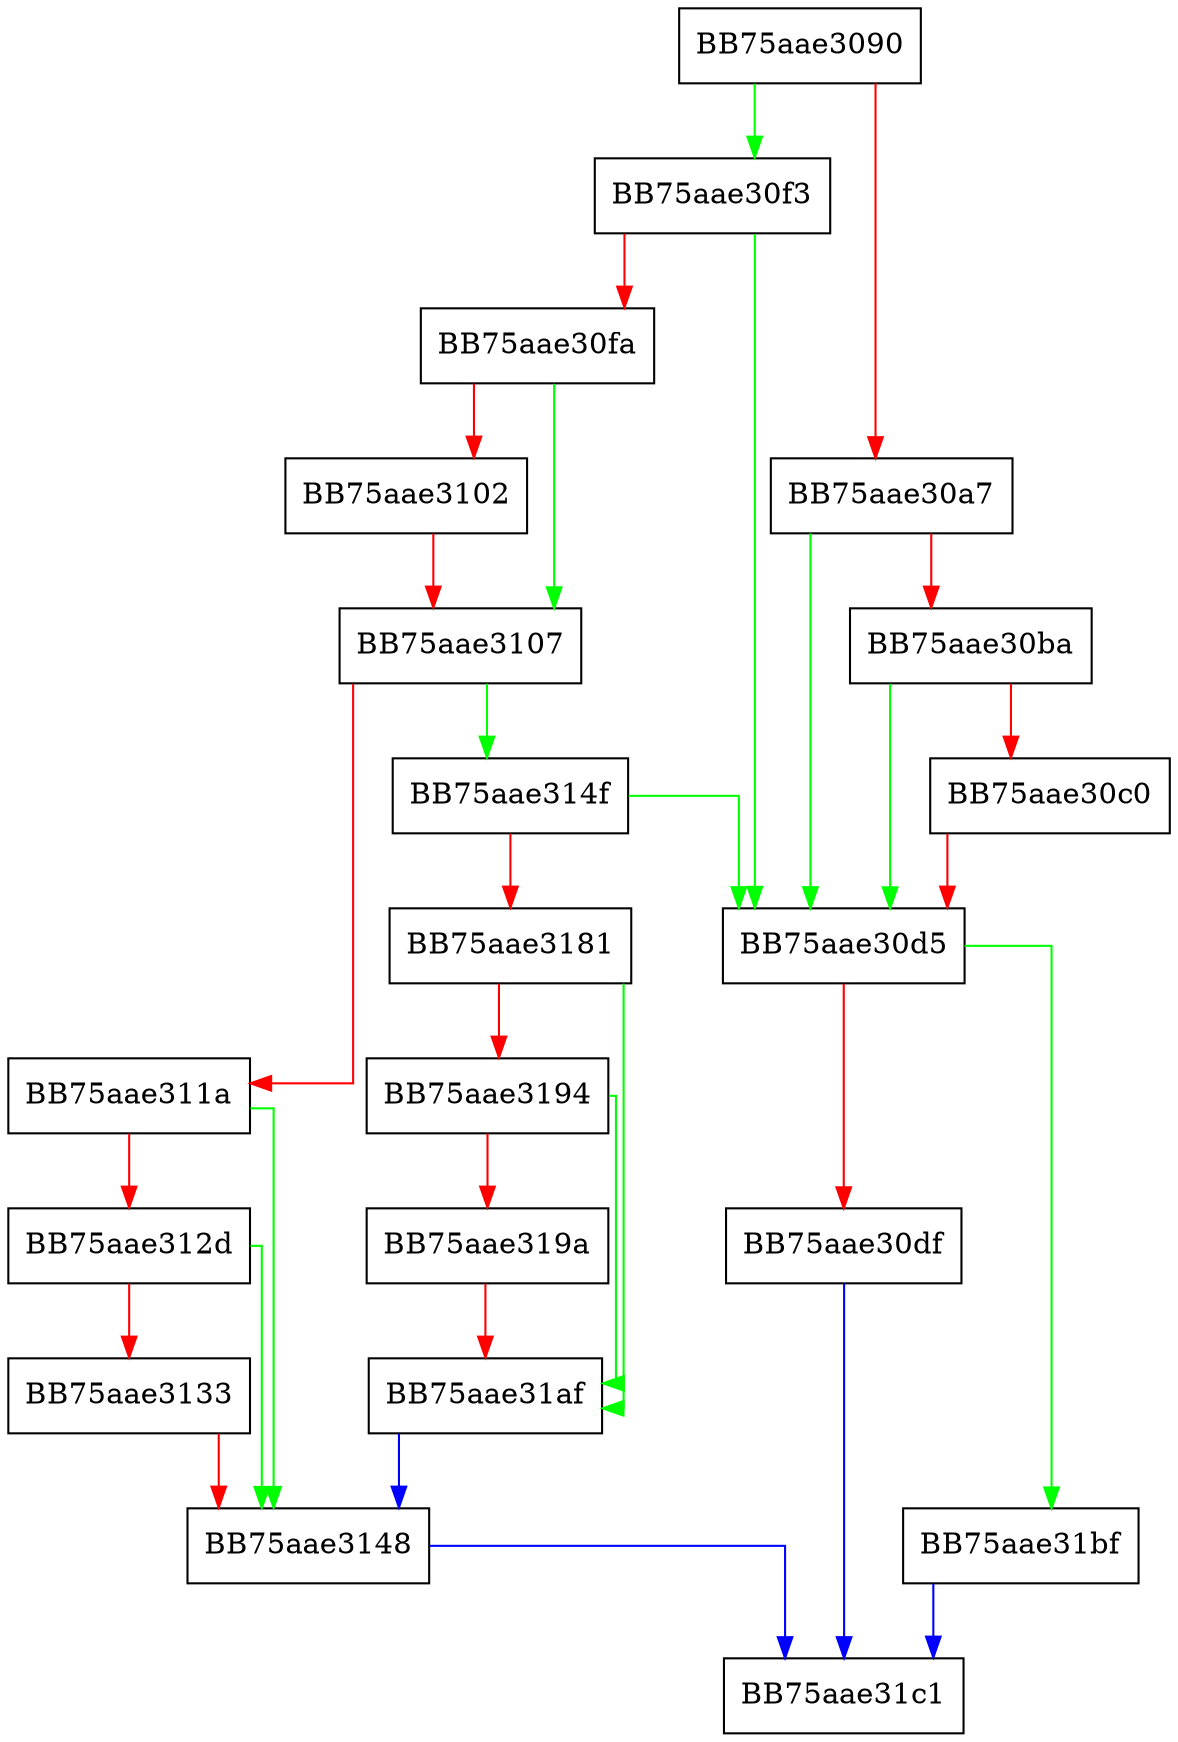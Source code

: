 digraph FireNotification {
  node [shape="box"];
  graph [splines=ortho];
  BB75aae3090 -> BB75aae30f3 [color="green"];
  BB75aae3090 -> BB75aae30a7 [color="red"];
  BB75aae30a7 -> BB75aae30d5 [color="green"];
  BB75aae30a7 -> BB75aae30ba [color="red"];
  BB75aae30ba -> BB75aae30d5 [color="green"];
  BB75aae30ba -> BB75aae30c0 [color="red"];
  BB75aae30c0 -> BB75aae30d5 [color="red"];
  BB75aae30d5 -> BB75aae31bf [color="green"];
  BB75aae30d5 -> BB75aae30df [color="red"];
  BB75aae30df -> BB75aae31c1 [color="blue"];
  BB75aae30f3 -> BB75aae30d5 [color="green"];
  BB75aae30f3 -> BB75aae30fa [color="red"];
  BB75aae30fa -> BB75aae3107 [color="green"];
  BB75aae30fa -> BB75aae3102 [color="red"];
  BB75aae3102 -> BB75aae3107 [color="red"];
  BB75aae3107 -> BB75aae314f [color="green"];
  BB75aae3107 -> BB75aae311a [color="red"];
  BB75aae311a -> BB75aae3148 [color="green"];
  BB75aae311a -> BB75aae312d [color="red"];
  BB75aae312d -> BB75aae3148 [color="green"];
  BB75aae312d -> BB75aae3133 [color="red"];
  BB75aae3133 -> BB75aae3148 [color="red"];
  BB75aae3148 -> BB75aae31c1 [color="blue"];
  BB75aae314f -> BB75aae30d5 [color="green"];
  BB75aae314f -> BB75aae3181 [color="red"];
  BB75aae3181 -> BB75aae31af [color="green"];
  BB75aae3181 -> BB75aae3194 [color="red"];
  BB75aae3194 -> BB75aae31af [color="green"];
  BB75aae3194 -> BB75aae319a [color="red"];
  BB75aae319a -> BB75aae31af [color="red"];
  BB75aae31af -> BB75aae3148 [color="blue"];
  BB75aae31bf -> BB75aae31c1 [color="blue"];
}